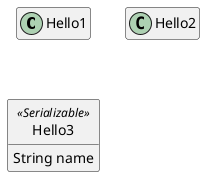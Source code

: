 @startuml
class Hello1 {
  +myMethods()
}

class Hello2 {
  +hiddenMethod()
}

class Hello3 <<Serializable>> {
String name
}

hide members
hide <<Serializable>> circle
show Dummy1 methods
show <<Serializable>> fields
@enduml
